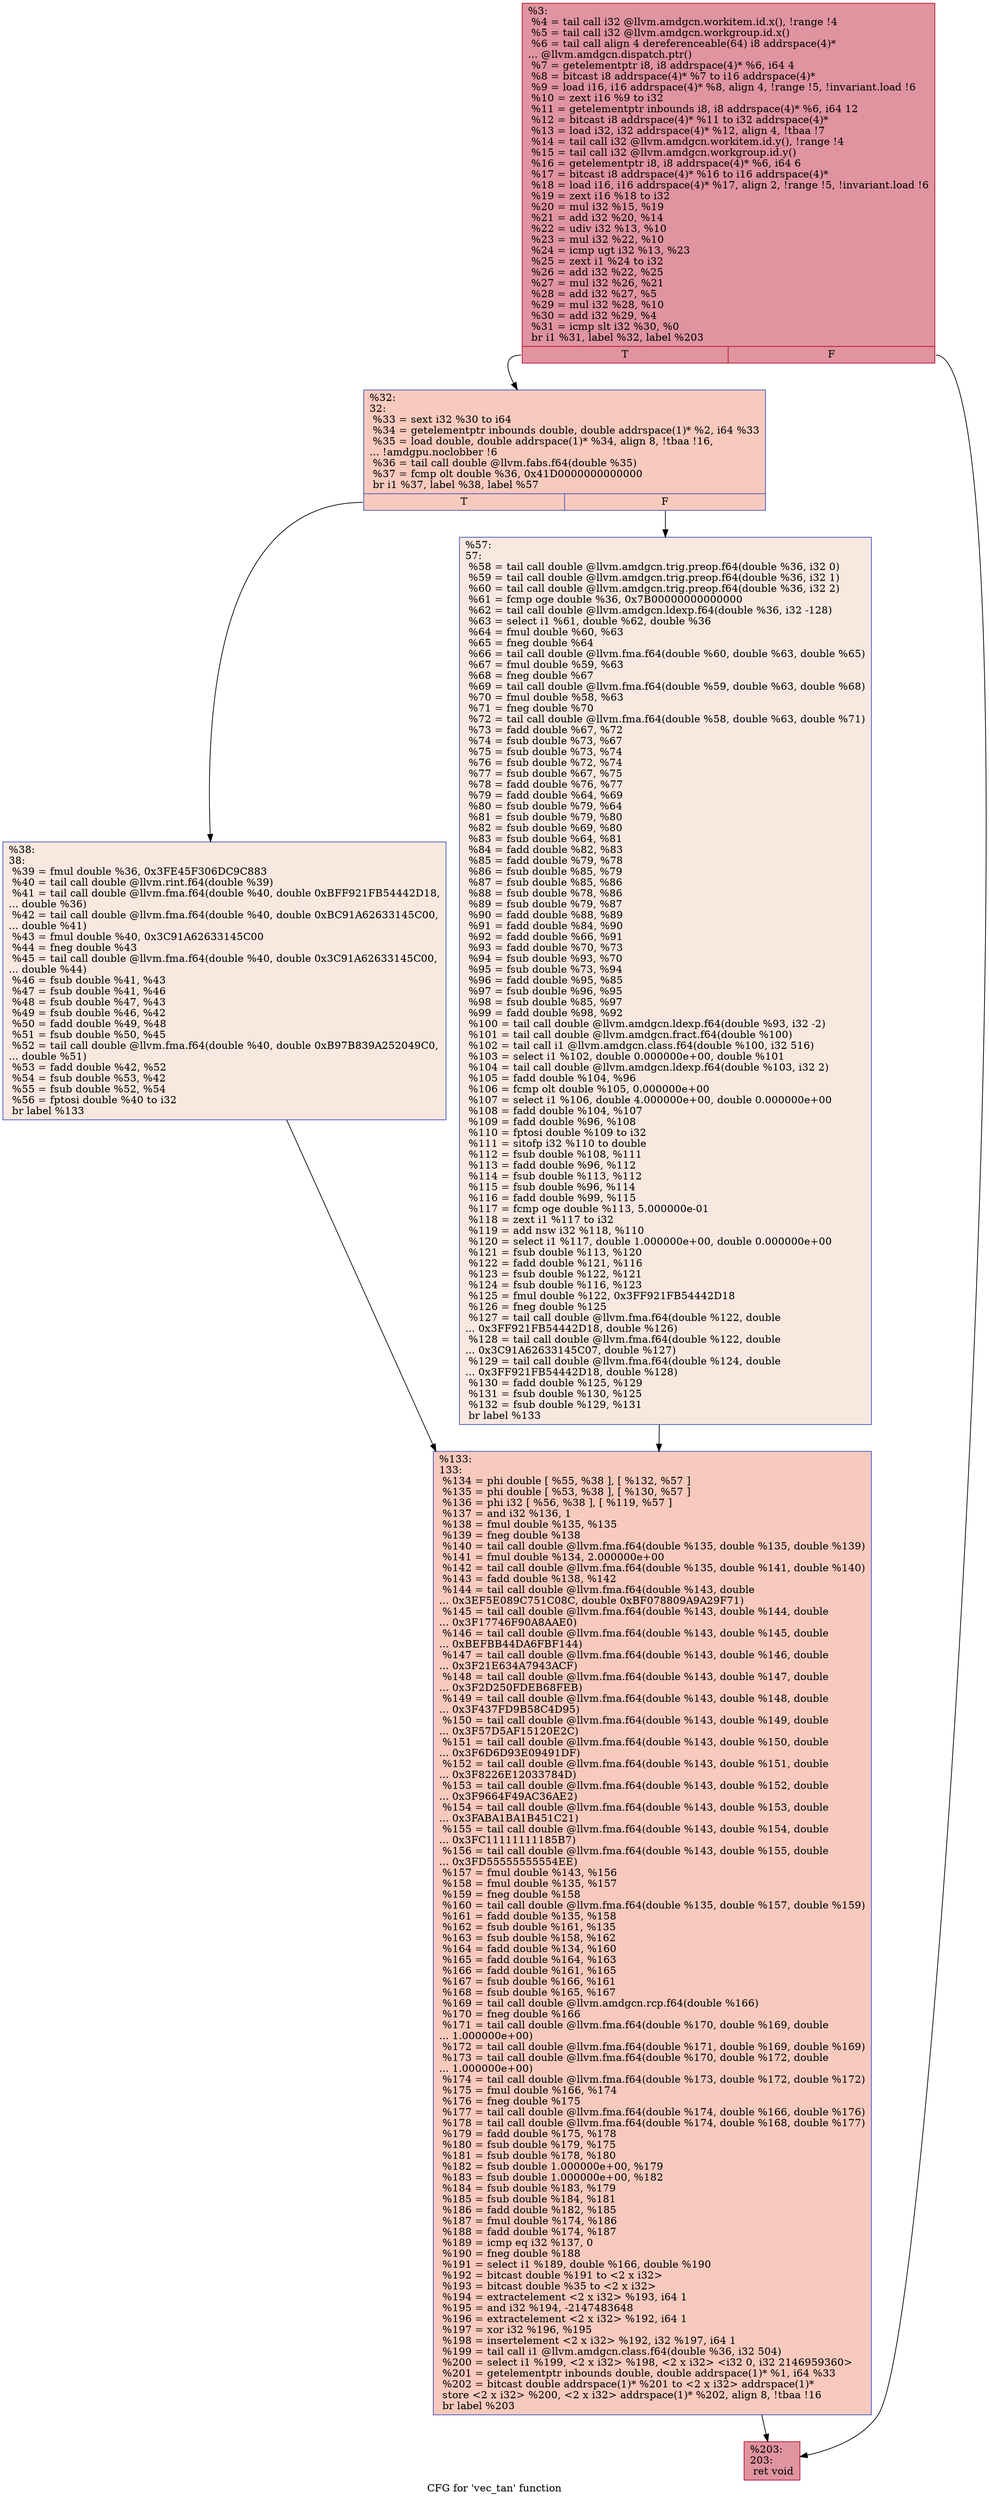 digraph "CFG for 'vec_tan' function" {
	label="CFG for 'vec_tan' function";

	Node0x4b4c960 [shape=record,color="#b70d28ff", style=filled, fillcolor="#b70d2870",label="{%3:\l  %4 = tail call i32 @llvm.amdgcn.workitem.id.x(), !range !4\l  %5 = tail call i32 @llvm.amdgcn.workgroup.id.x()\l  %6 = tail call align 4 dereferenceable(64) i8 addrspace(4)*\l... @llvm.amdgcn.dispatch.ptr()\l  %7 = getelementptr i8, i8 addrspace(4)* %6, i64 4\l  %8 = bitcast i8 addrspace(4)* %7 to i16 addrspace(4)*\l  %9 = load i16, i16 addrspace(4)* %8, align 4, !range !5, !invariant.load !6\l  %10 = zext i16 %9 to i32\l  %11 = getelementptr inbounds i8, i8 addrspace(4)* %6, i64 12\l  %12 = bitcast i8 addrspace(4)* %11 to i32 addrspace(4)*\l  %13 = load i32, i32 addrspace(4)* %12, align 4, !tbaa !7\l  %14 = tail call i32 @llvm.amdgcn.workitem.id.y(), !range !4\l  %15 = tail call i32 @llvm.amdgcn.workgroup.id.y()\l  %16 = getelementptr i8, i8 addrspace(4)* %6, i64 6\l  %17 = bitcast i8 addrspace(4)* %16 to i16 addrspace(4)*\l  %18 = load i16, i16 addrspace(4)* %17, align 2, !range !5, !invariant.load !6\l  %19 = zext i16 %18 to i32\l  %20 = mul i32 %15, %19\l  %21 = add i32 %20, %14\l  %22 = udiv i32 %13, %10\l  %23 = mul i32 %22, %10\l  %24 = icmp ugt i32 %13, %23\l  %25 = zext i1 %24 to i32\l  %26 = add i32 %22, %25\l  %27 = mul i32 %26, %21\l  %28 = add i32 %27, %5\l  %29 = mul i32 %28, %10\l  %30 = add i32 %29, %4\l  %31 = icmp slt i32 %30, %0\l  br i1 %31, label %32, label %203\l|{<s0>T|<s1>F}}"];
	Node0x4b4c960:s0 -> Node0x4b509a0;
	Node0x4b4c960:s1 -> Node0x4b50a30;
	Node0x4b509a0 [shape=record,color="#3d50c3ff", style=filled, fillcolor="#ef886b70",label="{%32:\l32:                                               \l  %33 = sext i32 %30 to i64\l  %34 = getelementptr inbounds double, double addrspace(1)* %2, i64 %33\l  %35 = load double, double addrspace(1)* %34, align 8, !tbaa !16,\l... !amdgpu.noclobber !6\l  %36 = tail call double @llvm.fabs.f64(double %35)\l  %37 = fcmp olt double %36, 0x41D0000000000000\l  br i1 %37, label %38, label %57\l|{<s0>T|<s1>F}}"];
	Node0x4b509a0:s0 -> Node0x4b51c10;
	Node0x4b509a0:s1 -> Node0x4b51ca0;
	Node0x4b51c10 [shape=record,color="#3d50c3ff", style=filled, fillcolor="#f1ccb870",label="{%38:\l38:                                               \l  %39 = fmul double %36, 0x3FE45F306DC9C883\l  %40 = tail call double @llvm.rint.f64(double %39)\l  %41 = tail call double @llvm.fma.f64(double %40, double 0xBFF921FB54442D18,\l... double %36)\l  %42 = tail call double @llvm.fma.f64(double %40, double 0xBC91A62633145C00,\l... double %41)\l  %43 = fmul double %40, 0x3C91A62633145C00\l  %44 = fneg double %43\l  %45 = tail call double @llvm.fma.f64(double %40, double 0x3C91A62633145C00,\l... double %44)\l  %46 = fsub double %41, %43\l  %47 = fsub double %41, %46\l  %48 = fsub double %47, %43\l  %49 = fsub double %46, %42\l  %50 = fadd double %49, %48\l  %51 = fsub double %50, %45\l  %52 = tail call double @llvm.fma.f64(double %40, double 0xB97B839A252049C0,\l... double %51)\l  %53 = fadd double %42, %52\l  %54 = fsub double %53, %42\l  %55 = fsub double %52, %54\l  %56 = fptosi double %40 to i32\l  br label %133\l}"];
	Node0x4b51c10 -> Node0x4b52e60;
	Node0x4b51ca0 [shape=record,color="#3d50c3ff", style=filled, fillcolor="#f1ccb870",label="{%57:\l57:                                               \l  %58 = tail call double @llvm.amdgcn.trig.preop.f64(double %36, i32 0)\l  %59 = tail call double @llvm.amdgcn.trig.preop.f64(double %36, i32 1)\l  %60 = tail call double @llvm.amdgcn.trig.preop.f64(double %36, i32 2)\l  %61 = fcmp oge double %36, 0x7B00000000000000\l  %62 = tail call double @llvm.amdgcn.ldexp.f64(double %36, i32 -128)\l  %63 = select i1 %61, double %62, double %36\l  %64 = fmul double %60, %63\l  %65 = fneg double %64\l  %66 = tail call double @llvm.fma.f64(double %60, double %63, double %65)\l  %67 = fmul double %59, %63\l  %68 = fneg double %67\l  %69 = tail call double @llvm.fma.f64(double %59, double %63, double %68)\l  %70 = fmul double %58, %63\l  %71 = fneg double %70\l  %72 = tail call double @llvm.fma.f64(double %58, double %63, double %71)\l  %73 = fadd double %67, %72\l  %74 = fsub double %73, %67\l  %75 = fsub double %73, %74\l  %76 = fsub double %72, %74\l  %77 = fsub double %67, %75\l  %78 = fadd double %76, %77\l  %79 = fadd double %64, %69\l  %80 = fsub double %79, %64\l  %81 = fsub double %79, %80\l  %82 = fsub double %69, %80\l  %83 = fsub double %64, %81\l  %84 = fadd double %82, %83\l  %85 = fadd double %79, %78\l  %86 = fsub double %85, %79\l  %87 = fsub double %85, %86\l  %88 = fsub double %78, %86\l  %89 = fsub double %79, %87\l  %90 = fadd double %88, %89\l  %91 = fadd double %84, %90\l  %92 = fadd double %66, %91\l  %93 = fadd double %70, %73\l  %94 = fsub double %93, %70\l  %95 = fsub double %73, %94\l  %96 = fadd double %95, %85\l  %97 = fsub double %96, %95\l  %98 = fsub double %85, %97\l  %99 = fadd double %98, %92\l  %100 = tail call double @llvm.amdgcn.ldexp.f64(double %93, i32 -2)\l  %101 = tail call double @llvm.amdgcn.fract.f64(double %100)\l  %102 = tail call i1 @llvm.amdgcn.class.f64(double %100, i32 516)\l  %103 = select i1 %102, double 0.000000e+00, double %101\l  %104 = tail call double @llvm.amdgcn.ldexp.f64(double %103, i32 2)\l  %105 = fadd double %104, %96\l  %106 = fcmp olt double %105, 0.000000e+00\l  %107 = select i1 %106, double 4.000000e+00, double 0.000000e+00\l  %108 = fadd double %104, %107\l  %109 = fadd double %96, %108\l  %110 = fptosi double %109 to i32\l  %111 = sitofp i32 %110 to double\l  %112 = fsub double %108, %111\l  %113 = fadd double %96, %112\l  %114 = fsub double %113, %112\l  %115 = fsub double %96, %114\l  %116 = fadd double %99, %115\l  %117 = fcmp oge double %113, 5.000000e-01\l  %118 = zext i1 %117 to i32\l  %119 = add nsw i32 %118, %110\l  %120 = select i1 %117, double 1.000000e+00, double 0.000000e+00\l  %121 = fsub double %113, %120\l  %122 = fadd double %121, %116\l  %123 = fsub double %122, %121\l  %124 = fsub double %116, %123\l  %125 = fmul double %122, 0x3FF921FB54442D18\l  %126 = fneg double %125\l  %127 = tail call double @llvm.fma.f64(double %122, double\l... 0x3FF921FB54442D18, double %126)\l  %128 = tail call double @llvm.fma.f64(double %122, double\l... 0x3C91A62633145C07, double %127)\l  %129 = tail call double @llvm.fma.f64(double %124, double\l... 0x3FF921FB54442D18, double %128)\l  %130 = fadd double %125, %129\l  %131 = fsub double %130, %125\l  %132 = fsub double %129, %131\l  br label %133\l}"];
	Node0x4b51ca0 -> Node0x4b52e60;
	Node0x4b52e60 [shape=record,color="#3d50c3ff", style=filled, fillcolor="#ef886b70",label="{%133:\l133:                                              \l  %134 = phi double [ %55, %38 ], [ %132, %57 ]\l  %135 = phi double [ %53, %38 ], [ %130, %57 ]\l  %136 = phi i32 [ %56, %38 ], [ %119, %57 ]\l  %137 = and i32 %136, 1\l  %138 = fmul double %135, %135\l  %139 = fneg double %138\l  %140 = tail call double @llvm.fma.f64(double %135, double %135, double %139)\l  %141 = fmul double %134, 2.000000e+00\l  %142 = tail call double @llvm.fma.f64(double %135, double %141, double %140)\l  %143 = fadd double %138, %142\l  %144 = tail call double @llvm.fma.f64(double %143, double\l... 0x3EF5E089C751C08C, double 0xBF078809A9A29F71)\l  %145 = tail call double @llvm.fma.f64(double %143, double %144, double\l... 0x3F17746F90A8AAE0)\l  %146 = tail call double @llvm.fma.f64(double %143, double %145, double\l... 0xBEFBB44DA6FBF144)\l  %147 = tail call double @llvm.fma.f64(double %143, double %146, double\l... 0x3F21E634A7943ACF)\l  %148 = tail call double @llvm.fma.f64(double %143, double %147, double\l... 0x3F2D250FDEB68FEB)\l  %149 = tail call double @llvm.fma.f64(double %143, double %148, double\l... 0x3F437FD9B58C4D95)\l  %150 = tail call double @llvm.fma.f64(double %143, double %149, double\l... 0x3F57D5AF15120E2C)\l  %151 = tail call double @llvm.fma.f64(double %143, double %150, double\l... 0x3F6D6D93E09491DF)\l  %152 = tail call double @llvm.fma.f64(double %143, double %151, double\l... 0x3F8226E12033784D)\l  %153 = tail call double @llvm.fma.f64(double %143, double %152, double\l... 0x3F9664F49AC36AE2)\l  %154 = tail call double @llvm.fma.f64(double %143, double %153, double\l... 0x3FABA1BA1B451C21)\l  %155 = tail call double @llvm.fma.f64(double %143, double %154, double\l... 0x3FC11111111185B7)\l  %156 = tail call double @llvm.fma.f64(double %143, double %155, double\l... 0x3FD55555555554EE)\l  %157 = fmul double %143, %156\l  %158 = fmul double %135, %157\l  %159 = fneg double %158\l  %160 = tail call double @llvm.fma.f64(double %135, double %157, double %159)\l  %161 = fadd double %135, %158\l  %162 = fsub double %161, %135\l  %163 = fsub double %158, %162\l  %164 = fadd double %134, %160\l  %165 = fadd double %164, %163\l  %166 = fadd double %161, %165\l  %167 = fsub double %166, %161\l  %168 = fsub double %165, %167\l  %169 = tail call double @llvm.amdgcn.rcp.f64(double %166)\l  %170 = fneg double %166\l  %171 = tail call double @llvm.fma.f64(double %170, double %169, double\l... 1.000000e+00)\l  %172 = tail call double @llvm.fma.f64(double %171, double %169, double %169)\l  %173 = tail call double @llvm.fma.f64(double %170, double %172, double\l... 1.000000e+00)\l  %174 = tail call double @llvm.fma.f64(double %173, double %172, double %172)\l  %175 = fmul double %166, %174\l  %176 = fneg double %175\l  %177 = tail call double @llvm.fma.f64(double %174, double %166, double %176)\l  %178 = tail call double @llvm.fma.f64(double %174, double %168, double %177)\l  %179 = fadd double %175, %178\l  %180 = fsub double %179, %175\l  %181 = fsub double %178, %180\l  %182 = fsub double 1.000000e+00, %179\l  %183 = fsub double 1.000000e+00, %182\l  %184 = fsub double %183, %179\l  %185 = fsub double %184, %181\l  %186 = fadd double %182, %185\l  %187 = fmul double %174, %186\l  %188 = fadd double %174, %187\l  %189 = icmp eq i32 %137, 0\l  %190 = fneg double %188\l  %191 = select i1 %189, double %166, double %190\l  %192 = bitcast double %191 to \<2 x i32\>\l  %193 = bitcast double %35 to \<2 x i32\>\l  %194 = extractelement \<2 x i32\> %193, i64 1\l  %195 = and i32 %194, -2147483648\l  %196 = extractelement \<2 x i32\> %192, i64 1\l  %197 = xor i32 %196, %195\l  %198 = insertelement \<2 x i32\> %192, i32 %197, i64 1\l  %199 = tail call i1 @llvm.amdgcn.class.f64(double %36, i32 504)\l  %200 = select i1 %199, \<2 x i32\> %198, \<2 x i32\> \<i32 0, i32 2146959360\>\l  %201 = getelementptr inbounds double, double addrspace(1)* %1, i64 %33\l  %202 = bitcast double addrspace(1)* %201 to \<2 x i32\> addrspace(1)*\l  store \<2 x i32\> %200, \<2 x i32\> addrspace(1)* %202, align 8, !tbaa !16\l  br label %203\l}"];
	Node0x4b52e60 -> Node0x4b50a30;
	Node0x4b50a30 [shape=record,color="#b70d28ff", style=filled, fillcolor="#b70d2870",label="{%203:\l203:                                              \l  ret void\l}"];
}
